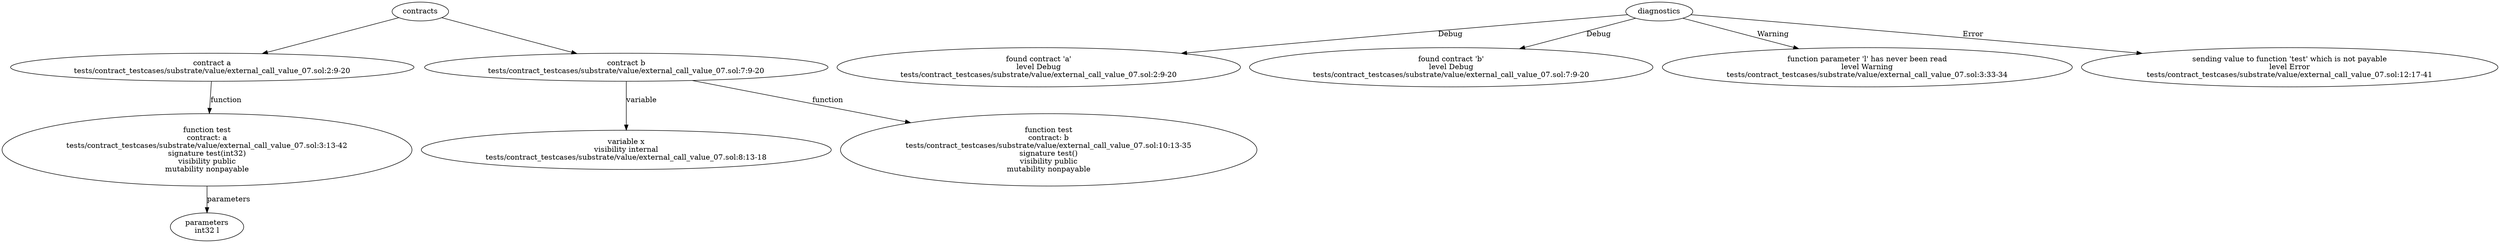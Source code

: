 strict digraph "tests/contract_testcases/substrate/value/external_call_value_07.sol" {
	contract [label="contract a\ntests/contract_testcases/substrate/value/external_call_value_07.sol:2:9-20"]
	test [label="function test\ncontract: a\ntests/contract_testcases/substrate/value/external_call_value_07.sol:3:13-42\nsignature test(int32)\nvisibility public\nmutability nonpayable"]
	parameters [label="parameters\nint32 l"]
	contract_4 [label="contract b\ntests/contract_testcases/substrate/value/external_call_value_07.sol:7:9-20"]
	var [label="variable x\nvisibility internal\ntests/contract_testcases/substrate/value/external_call_value_07.sol:8:13-18"]
	test_6 [label="function test\ncontract: b\ntests/contract_testcases/substrate/value/external_call_value_07.sol:10:13-35\nsignature test()\nvisibility public\nmutability nonpayable"]
	diagnostic [label="found contract 'a'\nlevel Debug\ntests/contract_testcases/substrate/value/external_call_value_07.sol:2:9-20"]
	diagnostic_9 [label="found contract 'b'\nlevel Debug\ntests/contract_testcases/substrate/value/external_call_value_07.sol:7:9-20"]
	diagnostic_10 [label="function parameter 'l' has never been read\nlevel Warning\ntests/contract_testcases/substrate/value/external_call_value_07.sol:3:33-34"]
	diagnostic_11 [label="sending value to function 'test' which is not payable\nlevel Error\ntests/contract_testcases/substrate/value/external_call_value_07.sol:12:17-41"]
	contracts -> contract
	contract -> test [label="function"]
	test -> parameters [label="parameters"]
	contracts -> contract_4
	contract_4 -> var [label="variable"]
	contract_4 -> test_6 [label="function"]
	diagnostics -> diagnostic [label="Debug"]
	diagnostics -> diagnostic_9 [label="Debug"]
	diagnostics -> diagnostic_10 [label="Warning"]
	diagnostics -> diagnostic_11 [label="Error"]
}
